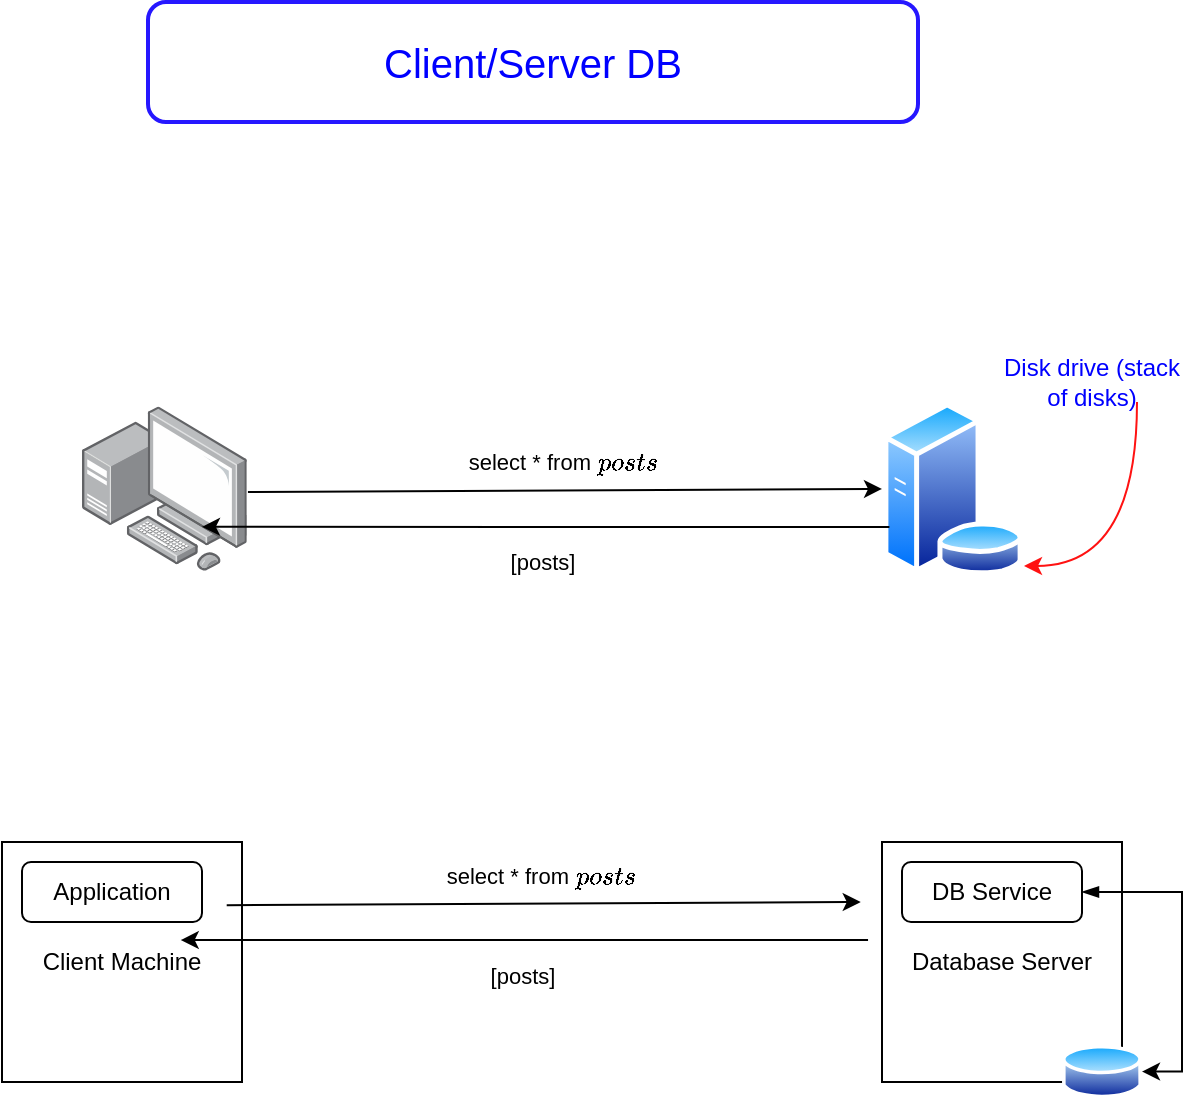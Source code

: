 <mxfile version="13.6.6" type="github" pages="4">
  <diagram id="535jIaAnYmbFfIY-fmwr" name="Client/Server DB">
    <mxGraphModel dx="1426" dy="842" grid="1" gridSize="10" guides="1" tooltips="1" connect="1" arrows="1" fold="1" page="1" pageScale="1" pageWidth="850" pageHeight="1100" math="0" shadow="0">
      <root>
        <mxCell id="bosU0lAAXiq1cYPxXi9d-0" />
        <mxCell id="bosU0lAAXiq1cYPxXi9d-1" parent="bosU0lAAXiq1cYPxXi9d-0" />
        <mxCell id="bosU0lAAXiq1cYPxXi9d-2" value="" style="points=[];aspect=fixed;html=1;align=center;shadow=0;dashed=0;image;image=img/lib/allied_telesis/computer_and_terminals/Personal_Computer_with_Server.svg;" vertex="1" parent="bosU0lAAXiq1cYPxXi9d-1">
          <mxGeometry x="200" y="242.1" width="82.4" height="82.4" as="geometry" />
        </mxCell>
        <mxCell id="bosU0lAAXiq1cYPxXi9d-3" value="" style="aspect=fixed;perimeter=ellipsePerimeter;html=1;align=center;shadow=0;dashed=0;spacingTop=3;image;image=img/lib/active_directory/database_server.svg;" vertex="1" parent="bosU0lAAXiq1cYPxXi9d-1">
          <mxGeometry x="600" y="240" width="71" height="86.59" as="geometry" />
        </mxCell>
        <mxCell id="bosU0lAAXiq1cYPxXi9d-4" value="select * from `posts`" style="endArrow=classic;html=1;exitX=1.007;exitY=0.521;exitDx=0;exitDy=0;exitPerimeter=0;" edge="1" parent="bosU0lAAXiq1cYPxXi9d-1" source="bosU0lAAXiq1cYPxXi9d-2" target="bosU0lAAXiq1cYPxXi9d-3">
          <mxGeometry x="-0.009" y="14" width="50" height="50" relative="1" as="geometry">
            <mxPoint x="460" y="520" as="sourcePoint" />
            <mxPoint x="510" y="470" as="targetPoint" />
            <mxPoint as="offset" />
          </mxGeometry>
        </mxCell>
        <mxCell id="bosU0lAAXiq1cYPxXi9d-5" value="[posts]" style="endArrow=classic;html=1;exitX=0;exitY=0.75;exitDx=0;exitDy=0;entryX=0.728;entryY=0.732;entryDx=0;entryDy=0;entryPerimeter=0;" edge="1" parent="bosU0lAAXiq1cYPxXi9d-1" source="bosU0lAAXiq1cYPxXi9d-3" target="bosU0lAAXiq1cYPxXi9d-2">
          <mxGeometry x="0.011" y="18" width="50" height="50" relative="1" as="geometry">
            <mxPoint x="460" y="520" as="sourcePoint" />
            <mxPoint x="510" y="470" as="targetPoint" />
            <mxPoint as="offset" />
          </mxGeometry>
        </mxCell>
        <mxCell id="bosU0lAAXiq1cYPxXi9d-6" value="Client Machine" style="whiteSpace=wrap;html=1;aspect=fixed;" vertex="1" parent="bosU0lAAXiq1cYPxXi9d-1">
          <mxGeometry x="160" y="460" width="120" height="120" as="geometry" />
        </mxCell>
        <mxCell id="bosU0lAAXiq1cYPxXi9d-7" value="select * from `posts`" style="endArrow=classic;html=1;exitX=1.007;exitY=0.521;exitDx=0;exitDy=0;exitPerimeter=0;" edge="1" parent="bosU0lAAXiq1cYPxXi9d-1">
          <mxGeometry x="-0.009" y="14" width="50" height="50" relative="1" as="geometry">
            <mxPoint x="272.357" y="491.63" as="sourcePoint" />
            <mxPoint x="589.38" y="489.996" as="targetPoint" />
            <mxPoint as="offset" />
          </mxGeometry>
        </mxCell>
        <mxCell id="bosU0lAAXiq1cYPxXi9d-8" value="[posts]" style="endArrow=classic;html=1;exitX=0;exitY=0.75;exitDx=0;exitDy=0;entryX=0.728;entryY=0.732;entryDx=0;entryDy=0;entryPerimeter=0;" edge="1" parent="bosU0lAAXiq1cYPxXi9d-1">
          <mxGeometry x="0.011" y="18" width="50" height="50" relative="1" as="geometry">
            <mxPoint x="593.026" y="509.007" as="sourcePoint" />
            <mxPoint x="249.367" y="509.017" as="targetPoint" />
            <mxPoint as="offset" />
          </mxGeometry>
        </mxCell>
        <mxCell id="bosU0lAAXiq1cYPxXi9d-9" value="Application" style="rounded=1;whiteSpace=wrap;html=1;" vertex="1" parent="bosU0lAAXiq1cYPxXi9d-1">
          <mxGeometry x="170" y="470" width="90" height="30" as="geometry" />
        </mxCell>
        <mxCell id="bosU0lAAXiq1cYPxXi9d-10" value="Database Server" style="whiteSpace=wrap;html=1;aspect=fixed;" vertex="1" parent="bosU0lAAXiq1cYPxXi9d-1">
          <mxGeometry x="600" y="460" width="120" height="120" as="geometry" />
        </mxCell>
        <mxCell id="bosU0lAAXiq1cYPxXi9d-11" value="" style="aspect=fixed;perimeter=ellipsePerimeter;html=1;align=center;shadow=0;dashed=0;spacingTop=3;image;image=img/lib/active_directory/database.svg;" vertex="1" parent="bosU0lAAXiq1cYPxXi9d-1">
          <mxGeometry x="690" y="560" width="40" height="29.6" as="geometry" />
        </mxCell>
        <mxCell id="bosU0lAAXiq1cYPxXi9d-12" style="edgeStyle=orthogonalEdgeStyle;rounded=0;orthogonalLoop=1;jettySize=auto;html=1;entryX=1;entryY=0.5;entryDx=0;entryDy=0;exitX=1;exitY=0.5;exitDx=0;exitDy=0;startArrow=blockThin;startFill=1;" edge="1" parent="bosU0lAAXiq1cYPxXi9d-1" source="bosU0lAAXiq1cYPxXi9d-13" target="bosU0lAAXiq1cYPxXi9d-11">
          <mxGeometry relative="1" as="geometry" />
        </mxCell>
        <mxCell id="bosU0lAAXiq1cYPxXi9d-13" value="DB Service" style="rounded=1;whiteSpace=wrap;html=1;" vertex="1" parent="bosU0lAAXiq1cYPxXi9d-1">
          <mxGeometry x="610" y="470" width="90" height="30" as="geometry" />
        </mxCell>
        <mxCell id="bosU0lAAXiq1cYPxXi9d-14" style="edgeStyle=orthogonalEdgeStyle;curved=1;rounded=0;orthogonalLoop=1;jettySize=auto;html=1;exitX=0.75;exitY=1;exitDx=0;exitDy=0;startArrow=none;startFill=0;strokeColor=#FF1212;strokeWidth=1;fillColor=#FF0505;fontSize=12;fontColor=#0000FF;" edge="1" parent="bosU0lAAXiq1cYPxXi9d-1" source="bosU0lAAXiq1cYPxXi9d-15">
          <mxGeometry relative="1" as="geometry">
            <mxPoint x="671" y="322" as="targetPoint" />
            <Array as="points">
              <mxPoint x="728" y="322" />
              <mxPoint x="671" y="322" />
            </Array>
          </mxGeometry>
        </mxCell>
        <mxCell id="bosU0lAAXiq1cYPxXi9d-15" value="Disk drive (stack of disks)" style="text;html=1;strokeColor=none;fillColor=none;align=center;verticalAlign=middle;whiteSpace=wrap;rounded=0;fontSize=12;fontColor=#0000FF;" vertex="1" parent="bosU0lAAXiq1cYPxXi9d-1">
          <mxGeometry x="660" y="220" width="90" height="20" as="geometry" />
        </mxCell>
        <mxCell id="Mg0Tv42Y7-0YUnyx9uJ5-0" value="Client/Server DB" style="rounded=1;whiteSpace=wrap;html=1;strokeWidth=2;fillColor=none;fontSize=20;fontColor=#0000FF;strokeColor=#2617FF;" vertex="1" parent="bosU0lAAXiq1cYPxXi9d-1">
          <mxGeometry x="233" y="40" width="385" height="60" as="geometry" />
        </mxCell>
      </root>
    </mxGraphModel>
  </diagram>
  <diagram id="C5RBs43oDa-KdzZeNtuy" name="File-based DB">
    <mxGraphModel dx="1426" dy="842" grid="1" gridSize="10" guides="1" tooltips="1" connect="1" arrows="1" fold="1" page="1" pageScale="1" pageWidth="827" pageHeight="1169" math="0" shadow="0">
      <root>
        <mxCell id="WIyWlLk6GJQsqaUBKTNV-0" />
        <mxCell id="WIyWlLk6GJQsqaUBKTNV-1" parent="WIyWlLk6GJQsqaUBKTNV-0" />
        <mxCell id="sINU_W-0aVp5hmcY1Ufi-14" style="edgeStyle=orthogonalEdgeStyle;rounded=0;orthogonalLoop=1;jettySize=auto;html=1;startArrow=blockThin;startFill=1;" edge="1" parent="WIyWlLk6GJQsqaUBKTNV-1" source="sINU_W-0aVp5hmcY1Ufi-2" target="sINU_W-0aVp5hmcY1Ufi-2">
          <mxGeometry relative="1" as="geometry">
            <mxPoint x="340" y="420" as="targetPoint" />
            <Array as="points">
              <mxPoint x="640" y="390" />
            </Array>
          </mxGeometry>
        </mxCell>
        <mxCell id="sINU_W-0aVp5hmcY1Ufi-2" value="" style="points=[];aspect=fixed;html=1;align=center;shadow=0;dashed=0;image;image=img/lib/allied_telesis/computer_and_terminals/Personal_Computer_with_Server.svg;" vertex="1" parent="WIyWlLk6GJQsqaUBKTNV-1">
          <mxGeometry x="280" y="330" width="82.4" height="82.4" as="geometry" />
        </mxCell>
        <mxCell id="sINU_W-0aVp5hmcY1Ufi-3" value="" style="aspect=fixed;perimeter=ellipsePerimeter;html=1;align=center;shadow=0;dashed=0;spacingTop=3;image;image=img/lib/active_directory/database.svg;" vertex="1" parent="WIyWlLk6GJQsqaUBKTNV-1">
          <mxGeometry x="250" y="370" width="40" height="29.6" as="geometry" />
        </mxCell>
        <mxCell id="sINU_W-0aVp5hmcY1Ufi-15" value="Client Machine" style="whiteSpace=wrap;html=1;aspect=fixed;" vertex="1" parent="WIyWlLk6GJQsqaUBKTNV-1">
          <mxGeometry x="280" y="600" width="190" height="190" as="geometry" />
        </mxCell>
        <mxCell id="sINU_W-0aVp5hmcY1Ufi-16" value="Application" style="rounded=1;whiteSpace=wrap;html=1;" vertex="1" parent="WIyWlLk6GJQsqaUBKTNV-1">
          <mxGeometry x="290" y="610" width="170" height="30" as="geometry" />
        </mxCell>
        <mxCell id="sINU_W-0aVp5hmcY1Ufi-17" value="" style="aspect=fixed;perimeter=ellipsePerimeter;html=1;align=center;shadow=0;dashed=0;spacingTop=3;image;image=img/lib/active_directory/database.svg;" vertex="1" parent="WIyWlLk6GJQsqaUBKTNV-1">
          <mxGeometry x="460" y="740" width="54.05" height="40" as="geometry" />
        </mxCell>
        <mxCell id="7XNnbv8hsG_1OXoC5hqW-5" value="select * from `posts" style="text;html=1;strokeColor=none;fillColor=none;align=center;verticalAlign=middle;whiteSpace=wrap;rounded=0;fontSize=12;fontColor=#0000FF;" vertex="1" parent="WIyWlLk6GJQsqaUBKTNV-1">
          <mxGeometry x="420" y="330" width="120" height="20" as="geometry" />
        </mxCell>
        <mxCell id="7XNnbv8hsG_1OXoC5hqW-7" value="[posts]" style="text;html=1;strokeColor=none;fillColor=none;align=center;verticalAlign=middle;whiteSpace=wrap;rounded=0;fontSize=12;fontColor=#0000FF;" vertex="1" parent="WIyWlLk6GJQsqaUBKTNV-1">
          <mxGeometry x="440" y="392.4" width="120" height="20" as="geometry" />
        </mxCell>
        <mxCell id="7XNnbv8hsG_1OXoC5hqW-8" style="edgeStyle=orthogonalEdgeStyle;rounded=0;orthogonalLoop=1;jettySize=auto;html=1;startArrow=blockThin;startFill=1;entryX=1;entryY=0.25;entryDx=0;entryDy=0;exitX=1;exitY=0.5;exitDx=0;exitDy=0;" edge="1" parent="WIyWlLk6GJQsqaUBKTNV-1" source="sINU_W-0aVp5hmcY1Ufi-16" target="sINU_W-0aVp5hmcY1Ufi-17">
          <mxGeometry relative="1" as="geometry">
            <mxPoint x="352.4" y="560" as="targetPoint" />
            <mxPoint x="352.4" y="522.4" as="sourcePoint" />
            <Array as="points">
              <mxPoint x="630" y="625" />
              <mxPoint x="630" y="751" />
            </Array>
          </mxGeometry>
        </mxCell>
        <mxCell id="7XNnbv8hsG_1OXoC5hqW-10" value="select * from `posts" style="text;html=1;strokeColor=none;fillColor=none;align=center;verticalAlign=middle;whiteSpace=wrap;rounded=0;fontSize=12;fontColor=#0000FF;" vertex="1" parent="WIyWlLk6GJQsqaUBKTNV-1">
          <mxGeometry x="500" y="600" width="120" height="20" as="geometry" />
        </mxCell>
        <mxCell id="7XNnbv8hsG_1OXoC5hqW-12" value="[posts]" style="text;html=1;strokeColor=none;fillColor=none;align=center;verticalAlign=middle;whiteSpace=wrap;rounded=0;fontSize=12;fontColor=#0000FF;" vertex="1" parent="WIyWlLk6GJQsqaUBKTNV-1">
          <mxGeometry x="510" y="760" width="120" height="20" as="geometry" />
        </mxCell>
        <mxCell id="RgpZk7JZQ5d2M3glFQTo-0" value="File-based DB" style="rounded=1;whiteSpace=wrap;html=1;strokeWidth=2;fillColor=none;fontSize=20;fontColor=#0000FF;strokeColor=#2617FF;" vertex="1" parent="WIyWlLk6GJQsqaUBKTNV-1">
          <mxGeometry x="233" y="40" width="385" height="60" as="geometry" />
        </mxCell>
      </root>
    </mxGraphModel>
  </diagram>
  <diagram id="Rt2idcS5UanygktmBUxr" name="File-based DB with Raw SQL">
    <mxGraphModel dx="1426" dy="842" grid="1" gridSize="10" guides="1" tooltips="1" connect="1" arrows="1" fold="1" page="1" pageScale="1" pageWidth="850" pageHeight="1100" math="0" shadow="0">
      <root>
        <mxCell id="48dqMW29AaX_sZPMYH46-0" />
        <mxCell id="48dqMW29AaX_sZPMYH46-1" parent="48dqMW29AaX_sZPMYH46-0" />
        <mxCell id="48dqMW29AaX_sZPMYH46-2" value="" style="rounded=1;whiteSpace=wrap;html=1;" vertex="1" parent="48dqMW29AaX_sZPMYH46-1">
          <mxGeometry x="160" y="390" width="550" height="320" as="geometry" />
        </mxCell>
        <mxCell id="48dqMW29AaX_sZPMYH46-3" value="" style="shape=cube;whiteSpace=wrap;html=1;boundedLbl=1;backgroundOutline=1;darkOpacity=0.05;darkOpacity2=0.1;" vertex="1" parent="48dqMW29AaX_sZPMYH46-1">
          <mxGeometry x="170" y="410" width="410" height="280" as="geometry" />
        </mxCell>
        <mxCell id="M9dh-8qWz-MCQfVXo83x-0" value="" style="aspect=fixed;perimeter=ellipsePerimeter;html=1;align=center;shadow=0;dashed=0;spacingTop=3;image;image=img/lib/active_directory/database.svg;" vertex="1" parent="48dqMW29AaX_sZPMYH46-1">
          <mxGeometry x="620" y="570" width="121.61" height="90" as="geometry" />
        </mxCell>
        <mxCell id="M9dh-8qWz-MCQfVXo83x-4" value="SQL&lt;br style=&quot;font-size: 12px;&quot;&gt;Command&lt;br style=&quot;font-size: 12px;&quot;&gt;&lt;font color=&quot;#0000ff&quot; style=&quot;font-size: 12px;&quot;&gt;(select * from `posts`)&lt;/font&gt;" style="edgeStyle=orthogonalEdgeStyle;rounded=0;orthogonalLoop=1;jettySize=auto;html=1;exitX=1;exitY=0.5;exitDx=0;exitDy=0;entryX=0;entryY=0.5;entryDx=0;entryDy=0;startArrow=blockThin;startFill=1;fontSize=12;" edge="1" parent="48dqMW29AaX_sZPMYH46-1" source="M9dh-8qWz-MCQfVXo83x-1" target="M9dh-8qWz-MCQfVXo83x-2">
          <mxGeometry relative="1" as="geometry" />
        </mxCell>
        <mxCell id="M9dh-8qWz-MCQfVXo83x-1" value="Application" style="shape=process;whiteSpace=wrap;html=1;backgroundOutline=1;" vertex="1" parent="48dqMW29AaX_sZPMYH46-1">
          <mxGeometry x="192" y="450" width="120" height="60" as="geometry" />
        </mxCell>
        <mxCell id="M9dh-8qWz-MCQfVXo83x-3" style="edgeStyle=orthogonalEdgeStyle;rounded=0;orthogonalLoop=1;jettySize=auto;html=1;startArrow=blockThin;startFill=1;" edge="1" parent="48dqMW29AaX_sZPMYH46-1" source="M9dh-8qWz-MCQfVXo83x-2" target="M9dh-8qWz-MCQfVXo83x-0">
          <mxGeometry relative="1" as="geometry" />
        </mxCell>
        <mxCell id="M9dh-8qWz-MCQfVXo83x-2" value="DB Driver" style="shape=process;whiteSpace=wrap;html=1;backgroundOutline=1;" vertex="1" parent="48dqMW29AaX_sZPMYH46-1">
          <mxGeometry x="458" y="450" width="120" height="60" as="geometry" />
        </mxCell>
        <mxCell id="H-8tZZU-TxMJIMdXUNRk-0" value="File-Based DB With Raw SQL" style="rounded=1;whiteSpace=wrap;html=1;strokeWidth=2;fillColor=none;fontSize=20;fontColor=#0000FF;strokeColor=#2617FF;" vertex="1" parent="48dqMW29AaX_sZPMYH46-1">
          <mxGeometry x="233" y="40" width="385" height="60" as="geometry" />
        </mxCell>
      </root>
    </mxGraphModel>
  </diagram>
  <diagram id="jBQavaD3uOYNNbAxD5As" name="File-based DB with SQL Query Builder">
    <mxGraphModel dx="1426" dy="842" grid="1" gridSize="10" guides="1" tooltips="1" connect="1" arrows="1" fold="1" page="1" pageScale="1" pageWidth="850" pageHeight="1100" math="0" shadow="0">
      <root>
        <mxCell id="hrmVagEC84Tlhv_8ULsw-0" />
        <mxCell id="hrmVagEC84Tlhv_8ULsw-1" parent="hrmVagEC84Tlhv_8ULsw-0" />
        <mxCell id="HOP1BrM0tDb1RVY99nl5-0" value="" style="rounded=1;whiteSpace=wrap;html=1;" vertex="1" parent="hrmVagEC84Tlhv_8ULsw-1">
          <mxGeometry x="130" y="350" width="550" height="320" as="geometry" />
        </mxCell>
        <mxCell id="HOP1BrM0tDb1RVY99nl5-1" value="" style="shape=cube;whiteSpace=wrap;html=1;boundedLbl=1;backgroundOutline=1;darkOpacity=0.05;darkOpacity2=0.1;" vertex="1" parent="hrmVagEC84Tlhv_8ULsw-1">
          <mxGeometry x="140" y="370" width="410" height="280" as="geometry" />
        </mxCell>
        <mxCell id="HOP1BrM0tDb1RVY99nl5-2" value="" style="aspect=fixed;perimeter=ellipsePerimeter;html=1;align=center;shadow=0;dashed=0;spacingTop=3;image;image=img/lib/active_directory/database.svg;" vertex="1" parent="hrmVagEC84Tlhv_8ULsw-1">
          <mxGeometry x="590" y="530" width="121.61" height="90" as="geometry" />
        </mxCell>
        <mxCell id="HOP1BrM0tDb1RVY99nl5-3" value="Module&lt;br style=&quot;font-size: 12px&quot;&gt;API&lt;br&gt;&lt;font color=&quot;#0000ff&quot;&gt;(knex(&#39;posts&#39;))&lt;/font&gt;" style="edgeStyle=orthogonalEdgeStyle;rounded=0;orthogonalLoop=1;jettySize=auto;html=1;exitX=1;exitY=0.5;exitDx=0;exitDy=0;startArrow=blockThin;startFill=1;fontSize=12;" edge="1" parent="hrmVagEC84Tlhv_8ULsw-1" source="HOP1BrM0tDb1RVY99nl5-4" target="HOP1BrM0tDb1RVY99nl5-8">
          <mxGeometry relative="1" as="geometry" />
        </mxCell>
        <mxCell id="HOP1BrM0tDb1RVY99nl5-4" value="Application" style="shape=process;whiteSpace=wrap;html=1;backgroundOutline=1;" vertex="1" parent="hrmVagEC84Tlhv_8ULsw-1">
          <mxGeometry x="165" y="410" width="120" height="60" as="geometry" />
        </mxCell>
        <mxCell id="HOP1BrM0tDb1RVY99nl5-5" style="edgeStyle=orthogonalEdgeStyle;rounded=0;orthogonalLoop=1;jettySize=auto;html=1;startArrow=blockThin;startFill=1;" edge="1" parent="hrmVagEC84Tlhv_8ULsw-1" source="HOP1BrM0tDb1RVY99nl5-6" target="HOP1BrM0tDb1RVY99nl5-2">
          <mxGeometry relative="1" as="geometry" />
        </mxCell>
        <mxCell id="HOP1BrM0tDb1RVY99nl5-6" value="DB Driver" style="shape=process;whiteSpace=wrap;html=1;backgroundOutline=1;" vertex="1" parent="hrmVagEC84Tlhv_8ULsw-1">
          <mxGeometry x="420" y="545" width="120" height="60" as="geometry" />
        </mxCell>
        <mxCell id="HOP1BrM0tDb1RVY99nl5-7" value="SQL&lt;br style=&quot;font-size: 12px;&quot;&gt;Command&lt;br style=&quot;font-size: 12px;&quot;&gt;&lt;font color=&quot;#0000ff&quot; style=&quot;font-size: 12px;&quot;&gt;(select * from `posts`)&lt;/font&gt;" style="edgeStyle=orthogonalEdgeStyle;rounded=0;orthogonalLoop=1;jettySize=auto;html=1;exitX=0.5;exitY=1;exitDx=0;exitDy=0;startArrow=blockThin;startFill=1;fontSize=12;" edge="1" parent="hrmVagEC84Tlhv_8ULsw-1" source="HOP1BrM0tDb1RVY99nl5-8" target="HOP1BrM0tDb1RVY99nl5-6">
          <mxGeometry relative="1" as="geometry" />
        </mxCell>
        <mxCell id="HOP1BrM0tDb1RVY99nl5-8" value="SQL Query Builder &lt;br&gt;(like Knex)" style="shape=process;whiteSpace=wrap;html=1;backgroundOutline=1;" vertex="1" parent="hrmVagEC84Tlhv_8ULsw-1">
          <mxGeometry x="420" y="410" width="120" height="60" as="geometry" />
        </mxCell>
        <mxCell id="EoEq0Ha16m55ZjsziiEe-0" value="File-Based DB With SQL Query Builder" style="rounded=1;whiteSpace=wrap;html=1;strokeWidth=2;fillColor=none;fontSize=20;fontColor=#0000FF;strokeColor=#2617FF;" vertex="1" parent="hrmVagEC84Tlhv_8ULsw-1">
          <mxGeometry x="233" y="40" width="385" height="60" as="geometry" />
        </mxCell>
      </root>
    </mxGraphModel>
  </diagram>
</mxfile>
